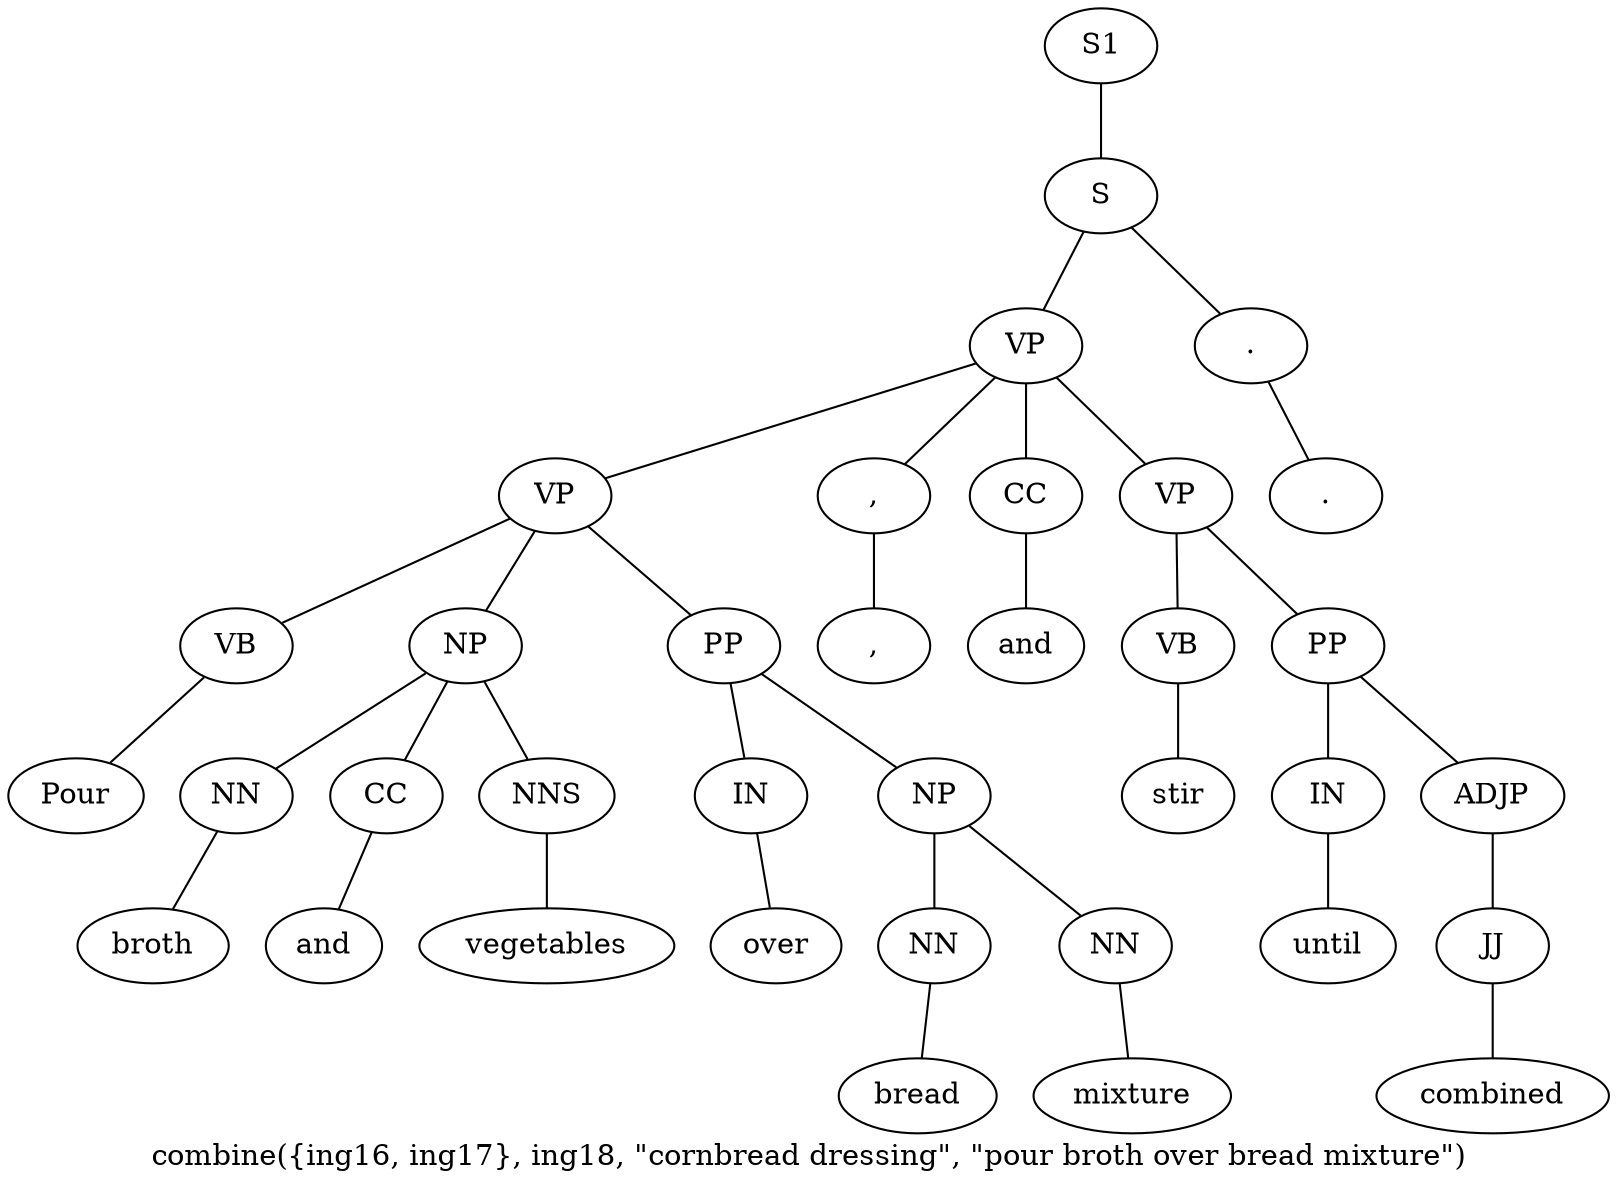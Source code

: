graph SyntaxGraph {
	label = "combine({ing16, ing17}, ing18, \"cornbread dressing\", \"pour broth over bread mixture\")";
	Node0 [label="S1"];
	Node1 [label="S"];
	Node2 [label="VP"];
	Node3 [label="VP"];
	Node4 [label="VB"];
	Node5 [label="Pour"];
	Node6 [label="NP"];
	Node7 [label="NN"];
	Node8 [label="broth"];
	Node9 [label="CC"];
	Node10 [label="and"];
	Node11 [label="NNS"];
	Node12 [label="vegetables"];
	Node13 [label="PP"];
	Node14 [label="IN"];
	Node15 [label="over"];
	Node16 [label="NP"];
	Node17 [label="NN"];
	Node18 [label="bread"];
	Node19 [label="NN"];
	Node20 [label="mixture"];
	Node21 [label=","];
	Node22 [label=","];
	Node23 [label="CC"];
	Node24 [label="and"];
	Node25 [label="VP"];
	Node26 [label="VB"];
	Node27 [label="stir"];
	Node28 [label="PP"];
	Node29 [label="IN"];
	Node30 [label="until"];
	Node31 [label="ADJP"];
	Node32 [label="JJ"];
	Node33 [label="combined"];
	Node34 [label="."];
	Node35 [label="."];

	Node0 -- Node1;
	Node1 -- Node2;
	Node1 -- Node34;
	Node2 -- Node3;
	Node2 -- Node21;
	Node2 -- Node23;
	Node2 -- Node25;
	Node3 -- Node4;
	Node3 -- Node6;
	Node3 -- Node13;
	Node4 -- Node5;
	Node6 -- Node7;
	Node6 -- Node9;
	Node6 -- Node11;
	Node7 -- Node8;
	Node9 -- Node10;
	Node11 -- Node12;
	Node13 -- Node14;
	Node13 -- Node16;
	Node14 -- Node15;
	Node16 -- Node17;
	Node16 -- Node19;
	Node17 -- Node18;
	Node19 -- Node20;
	Node21 -- Node22;
	Node23 -- Node24;
	Node25 -- Node26;
	Node25 -- Node28;
	Node26 -- Node27;
	Node28 -- Node29;
	Node28 -- Node31;
	Node29 -- Node30;
	Node31 -- Node32;
	Node32 -- Node33;
	Node34 -- Node35;
}